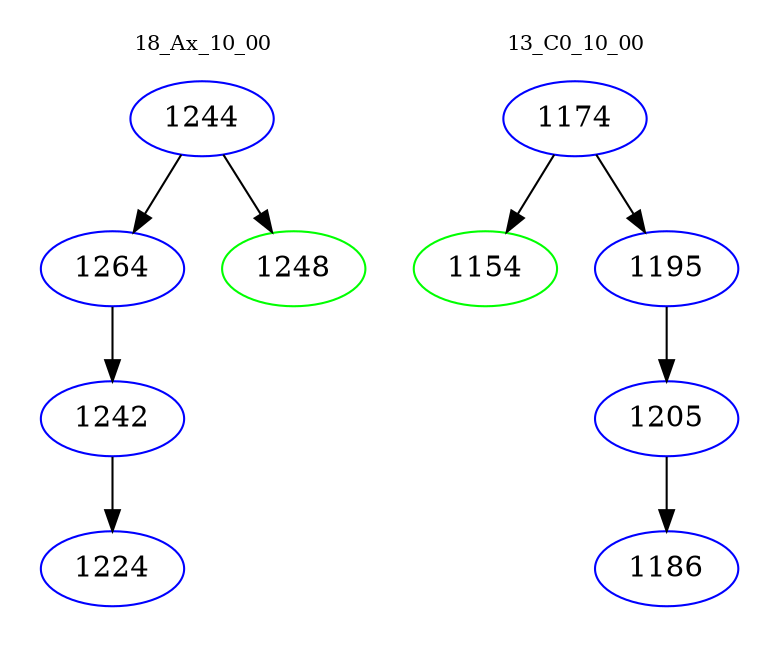 digraph{
subgraph cluster_0 {
color = white
label = "18_Ax_10_00";
fontsize=10;
T0_1244 [label="1244", color="blue"]
T0_1244 -> T0_1264 [color="black"]
T0_1264 [label="1264", color="blue"]
T0_1264 -> T0_1242 [color="black"]
T0_1242 [label="1242", color="blue"]
T0_1242 -> T0_1224 [color="black"]
T0_1224 [label="1224", color="blue"]
T0_1244 -> T0_1248 [color="black"]
T0_1248 [label="1248", color="green"]
}
subgraph cluster_1 {
color = white
label = "13_C0_10_00";
fontsize=10;
T1_1174 [label="1174", color="blue"]
T1_1174 -> T1_1154 [color="black"]
T1_1154 [label="1154", color="green"]
T1_1174 -> T1_1195 [color="black"]
T1_1195 [label="1195", color="blue"]
T1_1195 -> T1_1205 [color="black"]
T1_1205 [label="1205", color="blue"]
T1_1205 -> T1_1186 [color="black"]
T1_1186 [label="1186", color="blue"]
}
}
